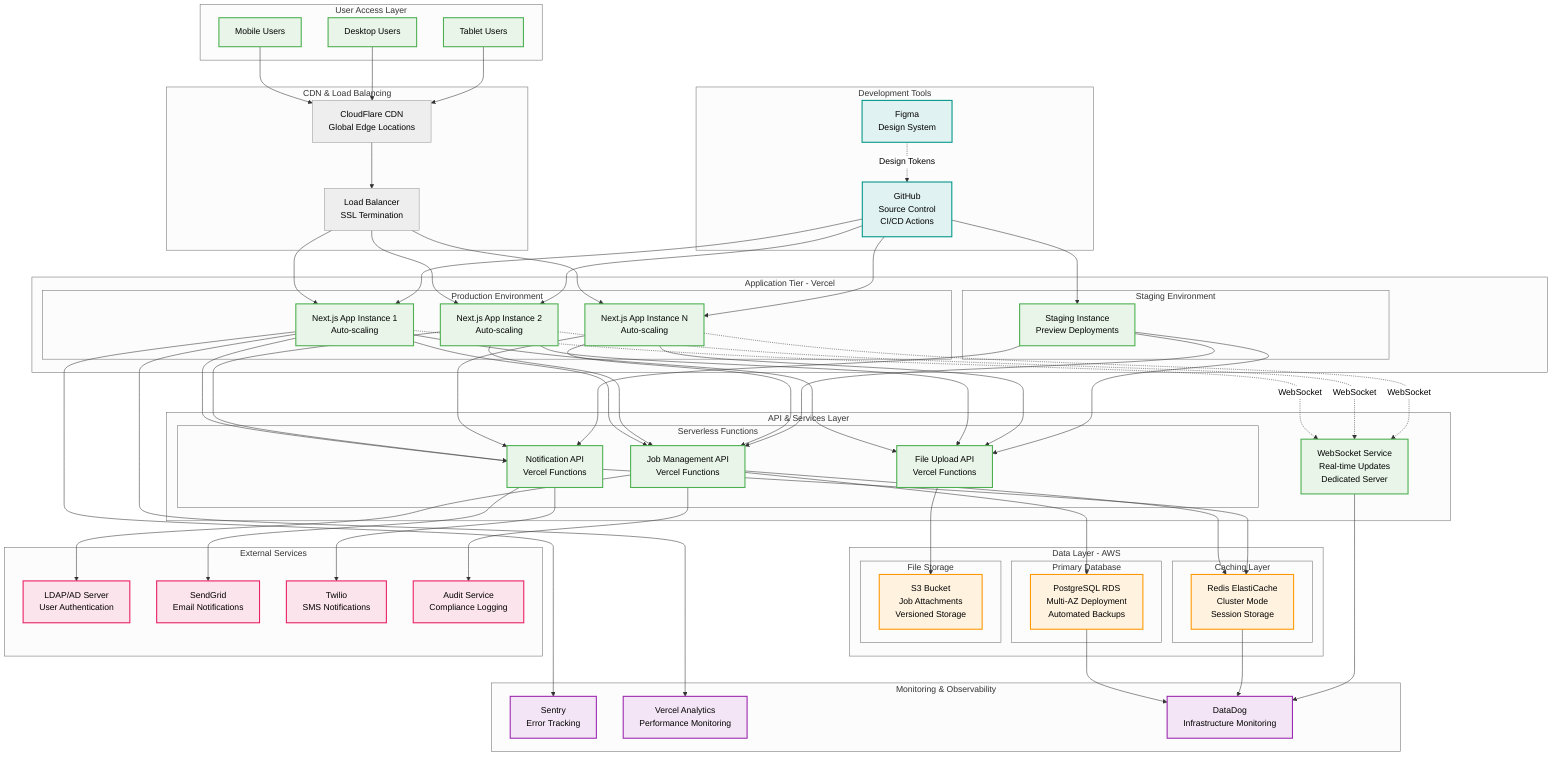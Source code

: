 %%{init: {'theme':'neutral', 'themeVariables': {'primaryColor':'#0066cc','primaryTextColor':'#333','primaryBorderColor':'#0066cc','lineColor':'#333333'}}}%%
graph TB
    %% Dashboard v4 - Infrastructure Architecture
    %% AI Agent Context: Deployment and hosting infrastructure

    subgraph "User Access Layer"
        U1[Mobile Users]
        U2[Desktop Users]
        U3[Tablet Users]
    end

    subgraph "CDN & Load Balancing"
        CDN[CloudFlare CDN<br/>Global Edge Locations]
        LB[Load Balancer<br/>SSL Termination]
    end

    subgraph "Application Tier - Vercel"
        subgraph "Production Environment"
            APP1[Next.js App Instance 1<br/>Auto-scaling]
            APP2[Next.js App Instance 2<br/>Auto-scaling]
            APP3[Next.js App Instance N<br/>Auto-scaling]
        end
        
        subgraph "Staging Environment"
            STAGE[Staging Instance<br/>Preview Deployments]
        end
    end

    subgraph "API & Services Layer"
        subgraph "Serverless Functions"
            API1[Job Management API<br/>Vercel Functions]
            API2[Notification API<br/>Vercel Functions]
            API3[File Upload API<br/>Vercel Functions]
        end
        
        WS[WebSocket Service<br/>Real-time Updates<br/>Dedicated Server]
    end

    subgraph "Data Layer - AWS"
        subgraph "Primary Database"
            RDS[PostgreSQL RDS<br/>Multi-AZ Deployment<br/>Automated Backups]
        end
        
        subgraph "Caching Layer"
            REDIS[Redis ElastiCache<br/>Cluster Mode<br/>Session Storage]
        end
        
        subgraph "File Storage"
            S3[S3 Bucket<br/>Job Attachments<br/>Versioned Storage]
        end
    end

    subgraph "External Services"
        AUTH[LDAP/AD Server<br/>User Authentication]
        EMAIL[SendGrid<br/>Email Notifications]
        SMS[Twilio<br/>SMS Notifications]
        AUDIT[Audit Service<br/>Compliance Logging]
    end

    subgraph "Monitoring & Observability"
        SENTRY[Sentry<br/>Error Tracking]
        VERCEL_ANALYTICS[Vercel Analytics<br/>Performance Monitoring]
        DATADOG[DataDog<br/>Infrastructure Monitoring]
    end

    subgraph "Development Tools"
        GITHUB[GitHub<br/>Source Control<br/>CI/CD Actions]
        FIGMA[Figma<br/>Design System]
    end

    %% User connections
    U1 --> CDN
    U2 --> CDN
    U3 --> CDN

    %% CDN and Load Balancing
    CDN --> LB
    LB --> APP1
    LB --> APP2
    LB --> APP3

    %% Application to API connections
    APP1 --> API1
    APP1 --> API2
    APP1 --> API3
    APP2 --> API1
    APP2 --> API2
    APP2 --> API3
    APP3 --> API1
    APP3 --> API2
    APP3 --> API3

    %% Real-time connections
    APP1 -.->|WebSocket| WS
    APP2 -.->|WebSocket| WS
    APP3 -.->|WebSocket| WS

    %% API to Data Layer
    API1 --> RDS
    API1 --> REDIS
    API2 --> REDIS
    API3 --> S3

    %% External service integrations
    API1 --> AUTH
    API2 --> EMAIL
    API2 --> SMS
    API1 --> AUDIT

    %% Staging environment
    STAGE --> API1
    STAGE --> API2
    STAGE --> API3

    %% Monitoring connections
    APP1 --> SENTRY
    APP1 --> VERCEL_ANALYTICS
    RDS --> DATADOG
    REDIS --> DATADOG
    WS --> DATADOG

    %% Development workflow
    GITHUB --> APP1
    GITHUB --> APP2
    GITHUB --> APP3
    GITHUB --> STAGE
    FIGMA -.->|Design Tokens| GITHUB

    %% Styling
    classDef userClass fill:#e8f5e8,stroke:#4caf50,stroke-width:2px
    classDef appClass fill:#e3f2fd,stroke:#2196f3,stroke-width:2px
    classDef dataClass fill:#fff3e0,stroke:#ff9800,stroke-width:2px
    classDef externalClass fill:#fce4ec,stroke:#e91e63,stroke-width:2px
    classDef monitoringClass fill:#f3e5f5,stroke:#9c27b0,stroke-width:2px
    classDef devClass fill:#e0f2f1,stroke:#009688,stroke-width:2px

    class U1,U2,U3 userClass
    class APP1,APP2,APP3,STAGE,API1,API2,API3,WS userClass
    class RDS,REDIS,S3 dataClass
    class AUTH,EMAIL,SMS,AUDIT externalClass
    class SENTRY,VERCEL_ANALYTICS,DATADOG monitoringClass
    class GITHUB,FIGMA devClass